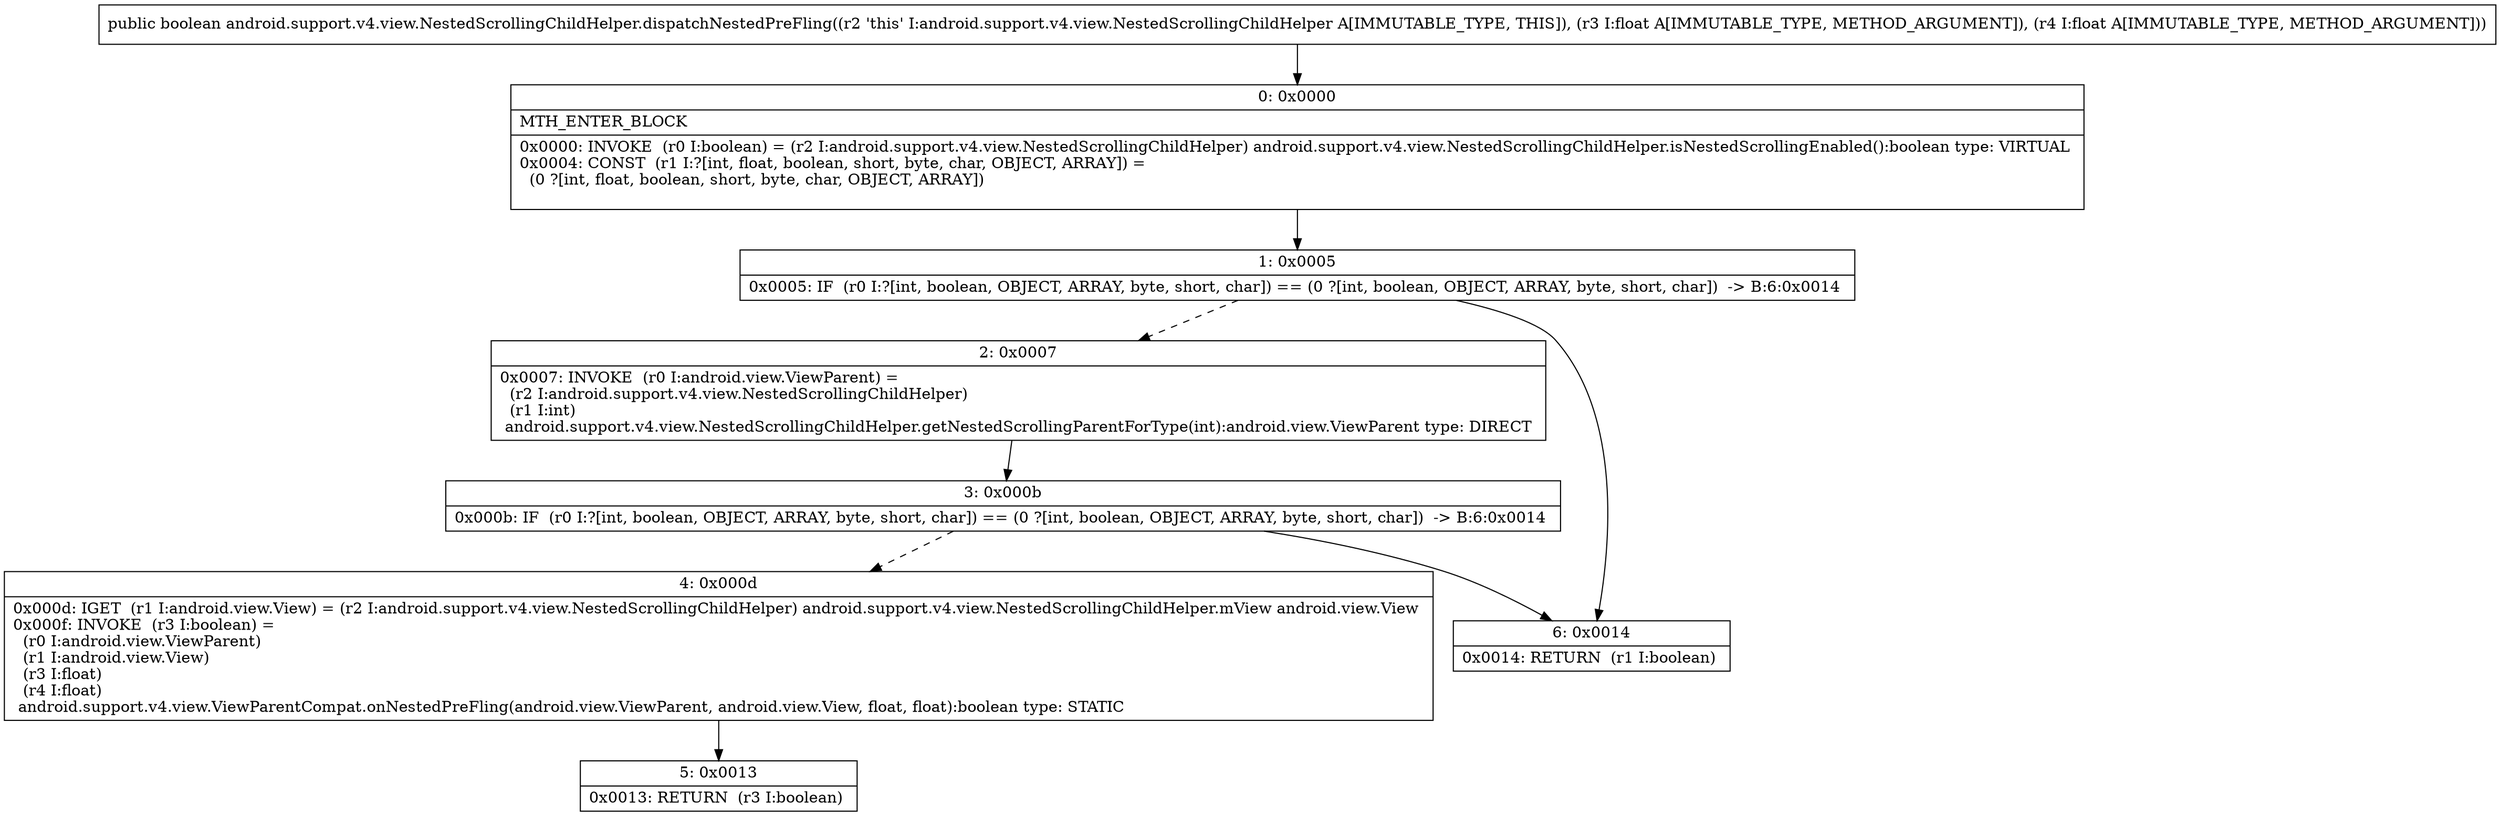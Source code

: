 digraph "CFG forandroid.support.v4.view.NestedScrollingChildHelper.dispatchNestedPreFling(FF)Z" {
Node_0 [shape=record,label="{0\:\ 0x0000|MTH_ENTER_BLOCK\l|0x0000: INVOKE  (r0 I:boolean) = (r2 I:android.support.v4.view.NestedScrollingChildHelper) android.support.v4.view.NestedScrollingChildHelper.isNestedScrollingEnabled():boolean type: VIRTUAL \l0x0004: CONST  (r1 I:?[int, float, boolean, short, byte, char, OBJECT, ARRAY]) = \l  (0 ?[int, float, boolean, short, byte, char, OBJECT, ARRAY])\l \l}"];
Node_1 [shape=record,label="{1\:\ 0x0005|0x0005: IF  (r0 I:?[int, boolean, OBJECT, ARRAY, byte, short, char]) == (0 ?[int, boolean, OBJECT, ARRAY, byte, short, char])  \-\> B:6:0x0014 \l}"];
Node_2 [shape=record,label="{2\:\ 0x0007|0x0007: INVOKE  (r0 I:android.view.ViewParent) = \l  (r2 I:android.support.v4.view.NestedScrollingChildHelper)\l  (r1 I:int)\l android.support.v4.view.NestedScrollingChildHelper.getNestedScrollingParentForType(int):android.view.ViewParent type: DIRECT \l}"];
Node_3 [shape=record,label="{3\:\ 0x000b|0x000b: IF  (r0 I:?[int, boolean, OBJECT, ARRAY, byte, short, char]) == (0 ?[int, boolean, OBJECT, ARRAY, byte, short, char])  \-\> B:6:0x0014 \l}"];
Node_4 [shape=record,label="{4\:\ 0x000d|0x000d: IGET  (r1 I:android.view.View) = (r2 I:android.support.v4.view.NestedScrollingChildHelper) android.support.v4.view.NestedScrollingChildHelper.mView android.view.View \l0x000f: INVOKE  (r3 I:boolean) = \l  (r0 I:android.view.ViewParent)\l  (r1 I:android.view.View)\l  (r3 I:float)\l  (r4 I:float)\l android.support.v4.view.ViewParentCompat.onNestedPreFling(android.view.ViewParent, android.view.View, float, float):boolean type: STATIC \l}"];
Node_5 [shape=record,label="{5\:\ 0x0013|0x0013: RETURN  (r3 I:boolean) \l}"];
Node_6 [shape=record,label="{6\:\ 0x0014|0x0014: RETURN  (r1 I:boolean) \l}"];
MethodNode[shape=record,label="{public boolean android.support.v4.view.NestedScrollingChildHelper.dispatchNestedPreFling((r2 'this' I:android.support.v4.view.NestedScrollingChildHelper A[IMMUTABLE_TYPE, THIS]), (r3 I:float A[IMMUTABLE_TYPE, METHOD_ARGUMENT]), (r4 I:float A[IMMUTABLE_TYPE, METHOD_ARGUMENT])) }"];
MethodNode -> Node_0;
Node_0 -> Node_1;
Node_1 -> Node_2[style=dashed];
Node_1 -> Node_6;
Node_2 -> Node_3;
Node_3 -> Node_4[style=dashed];
Node_3 -> Node_6;
Node_4 -> Node_5;
}

